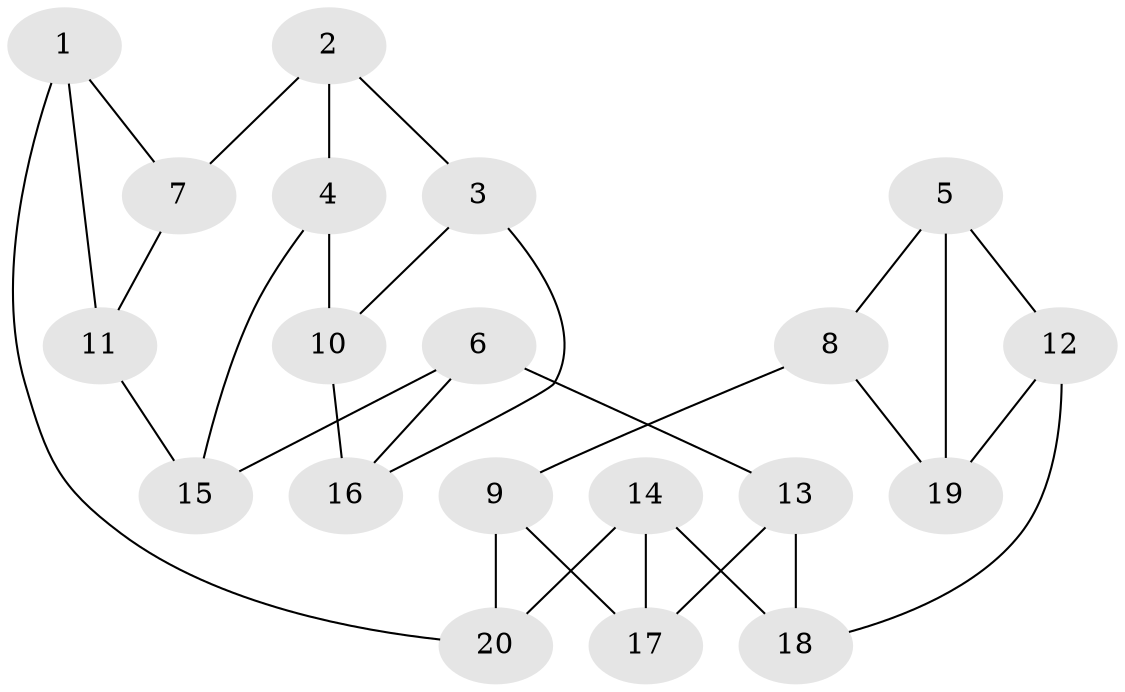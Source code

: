 // Generated by graph-tools (version 1.1) at 2025/46/02/15/25 05:46:28]
// undirected, 20 vertices, 30 edges
graph export_dot {
graph [start="1"]
  node [color=gray90,style=filled];
  1;
  2;
  3;
  4;
  5;
  6;
  7;
  8;
  9;
  10;
  11;
  12;
  13;
  14;
  15;
  16;
  17;
  18;
  19;
  20;
  1 -- 7;
  1 -- 20;
  1 -- 11;
  2 -- 3;
  2 -- 4;
  2 -- 7;
  3 -- 16;
  3 -- 10;
  4 -- 15;
  4 -- 10;
  5 -- 19;
  5 -- 12;
  5 -- 8;
  6 -- 13;
  6 -- 16;
  6 -- 15;
  7 -- 11;
  8 -- 9;
  8 -- 19;
  9 -- 17;
  9 -- 20;
  10 -- 16;
  11 -- 15;
  12 -- 18;
  12 -- 19;
  13 -- 17;
  13 -- 18;
  14 -- 20;
  14 -- 17;
  14 -- 18;
}
